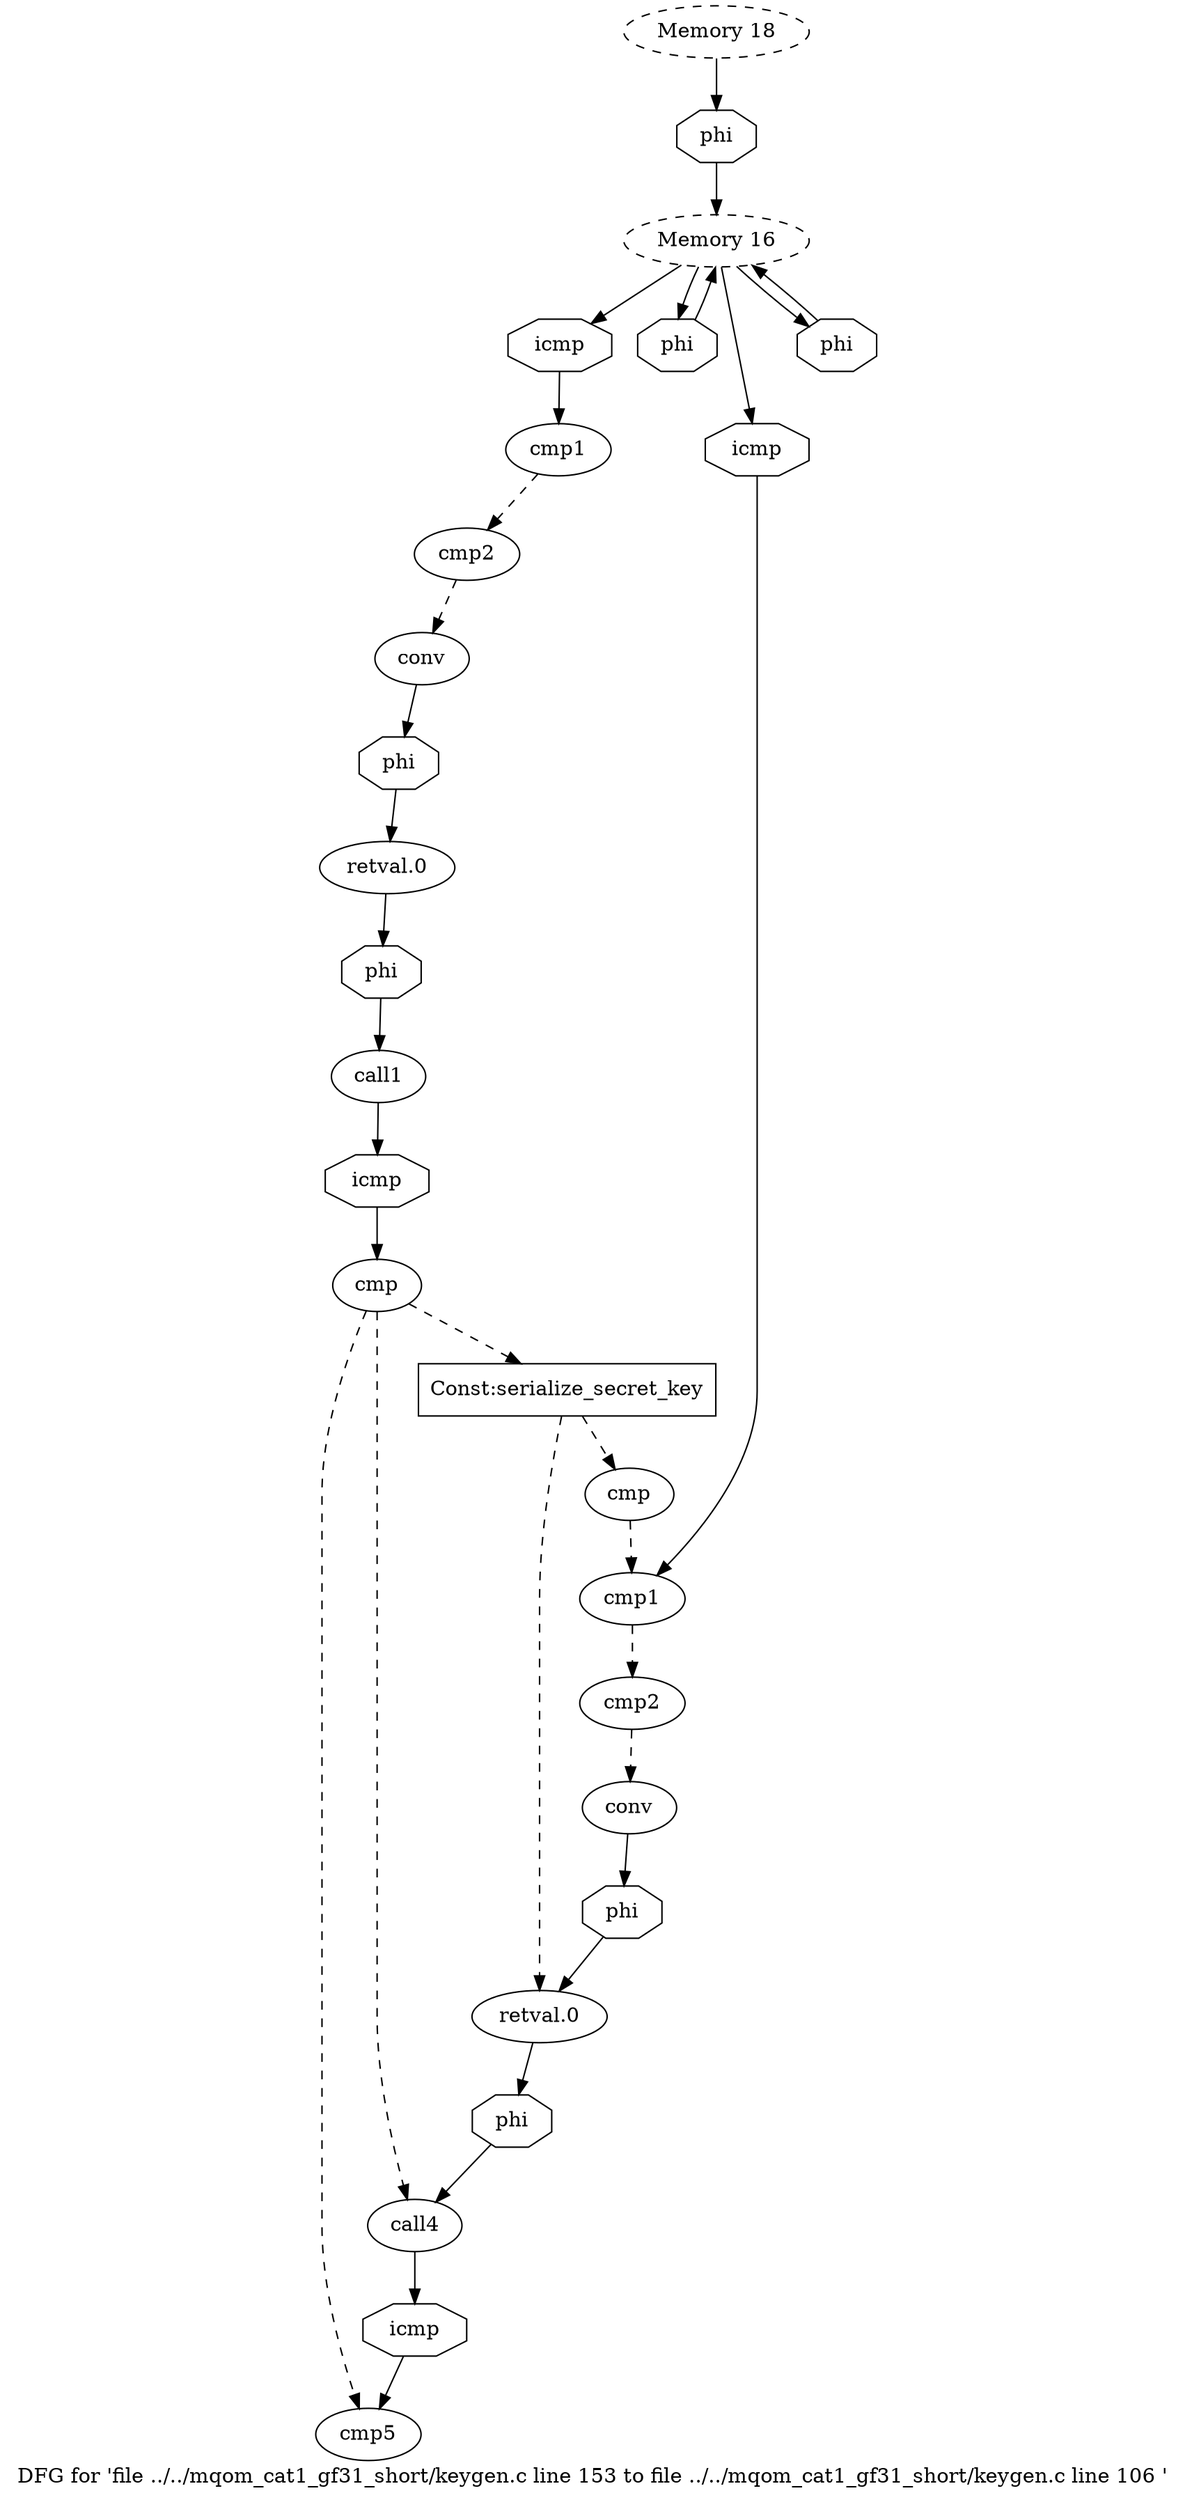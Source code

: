 digraph "DFG for 'file ../../mqom_cat1_gf31_short/keygen.c line 153 to file ../../mqom_cat1_gf31_short/keygen.c line 106 '  "{
label="DFG for 'file ../../mqom_cat1_gf31_short/keygen.c line 153 to file ../../mqom_cat1_gf31_short/keygen.c line 106 ' ";
node_642[shape=octagon,style=solid,label="phi"]
node_641[shape=ellipse,style=solid,label="retval.0"]
"node_642"->"node_641"
node_660[shape=octagon,style=solid,label="phi"]
"node_641"->"node_660"
node_640[shape=ellipse,style=solid,label="conv"]
"node_640"->"node_642"
node_639[shape=ellipse,style=solid,label="cmp2"]
"node_639"->"node_640" [style=dashed]
node_638[shape=ellipse,style=dashed,label="Memory 16"]
node_637[shape=octagon,style=solid,label="icmp"]
"node_638"->"node_637"
node_654[shape=octagon,style=solid,label="phi"]
"node_638"->"node_654"
node_645[shape=octagon,style=solid,label="icmp"]
"node_638"->"node_645"
node_659[shape=octagon,style=solid,label="phi"]
"node_638"->"node_659"
node_636[shape=ellipse,style=solid,label="cmp1"]
"node_637"->"node_636"
"node_636"->"node_639" [style=dashed]
node_646[shape=ellipse,style=solid,label="cmp2"]
node_647[shape=ellipse,style=solid,label="conv"]
"node_646"->"node_647" [style=dashed]
node_649[shape=octagon,style=solid,label="phi"]
"node_647"->"node_649"
node_648[shape=ellipse,style=solid,label="retval.0"]
node_661[shape=octagon,style=solid,label="phi"]
"node_648"->"node_661"
"node_649"->"node_648"
node_650[shape=ellipse,style=solid,label="call1"]
node_652[shape=octagon,style=solid,label="icmp"]
"node_650"->"node_652"
node_651[shape=ellipse,style=solid,label="cmp"]
node_653[shape=ellipse,style=solid,label="call4"]
"node_651"->"node_653" [style=dashed]
node_656[shape=ellipse,style=solid,label="cmp5"]
"node_651"->"node_656" [style=dashed]
node_662[shape=box,style=solid,label="Const:serialize_secret_key"]
"node_651"->"node_662" [style=dashed]
"node_652"->"node_651"
node_657[shape=octagon,style=solid,label="icmp"]
"node_653"->"node_657"
"node_654"->"node_638"
node_655[shape=ellipse,style=dashed,label="Memory 18"]
node_658[shape=octagon,style=solid,label="phi"]
"node_655"->"node_658"
node_643[shape=ellipse,style=solid,label="cmp"]
node_644[shape=ellipse,style=solid,label="cmp1"]
"node_643"->"node_644" [style=dashed]
"node_644"->"node_646" [style=dashed]
"node_645"->"node_644"
"node_657"->"node_656"
"node_658"->"node_638"
"node_659"->"node_638"
"node_660"->"node_650"
"node_661"->"node_653"
"node_662"->"node_648" [style=dashed]
"node_662"->"node_643" [style=dashed]
}

